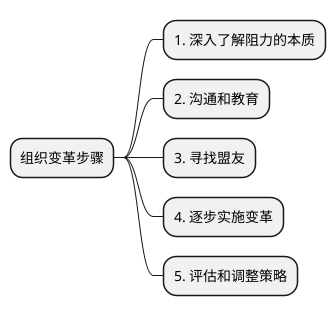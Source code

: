 ' @startmindmap 
' * 考核标准的常见误区
' ** 1.量化过度: \n过分依赖量化指标。
' ** 2.短视考核：\n短期业绩的过度强调。
' ** 3.通用化评价：\n缺乏差异化的考量。
' @endmindmap

@startmindmap 
* 组织变革步骤
** 1. 深入了解阻力的本质
** 2. 沟通和教育
** 3. 寻找盟友
** 4. 逐步实施变革
** 5. 评估和调整策略
@endmindmap